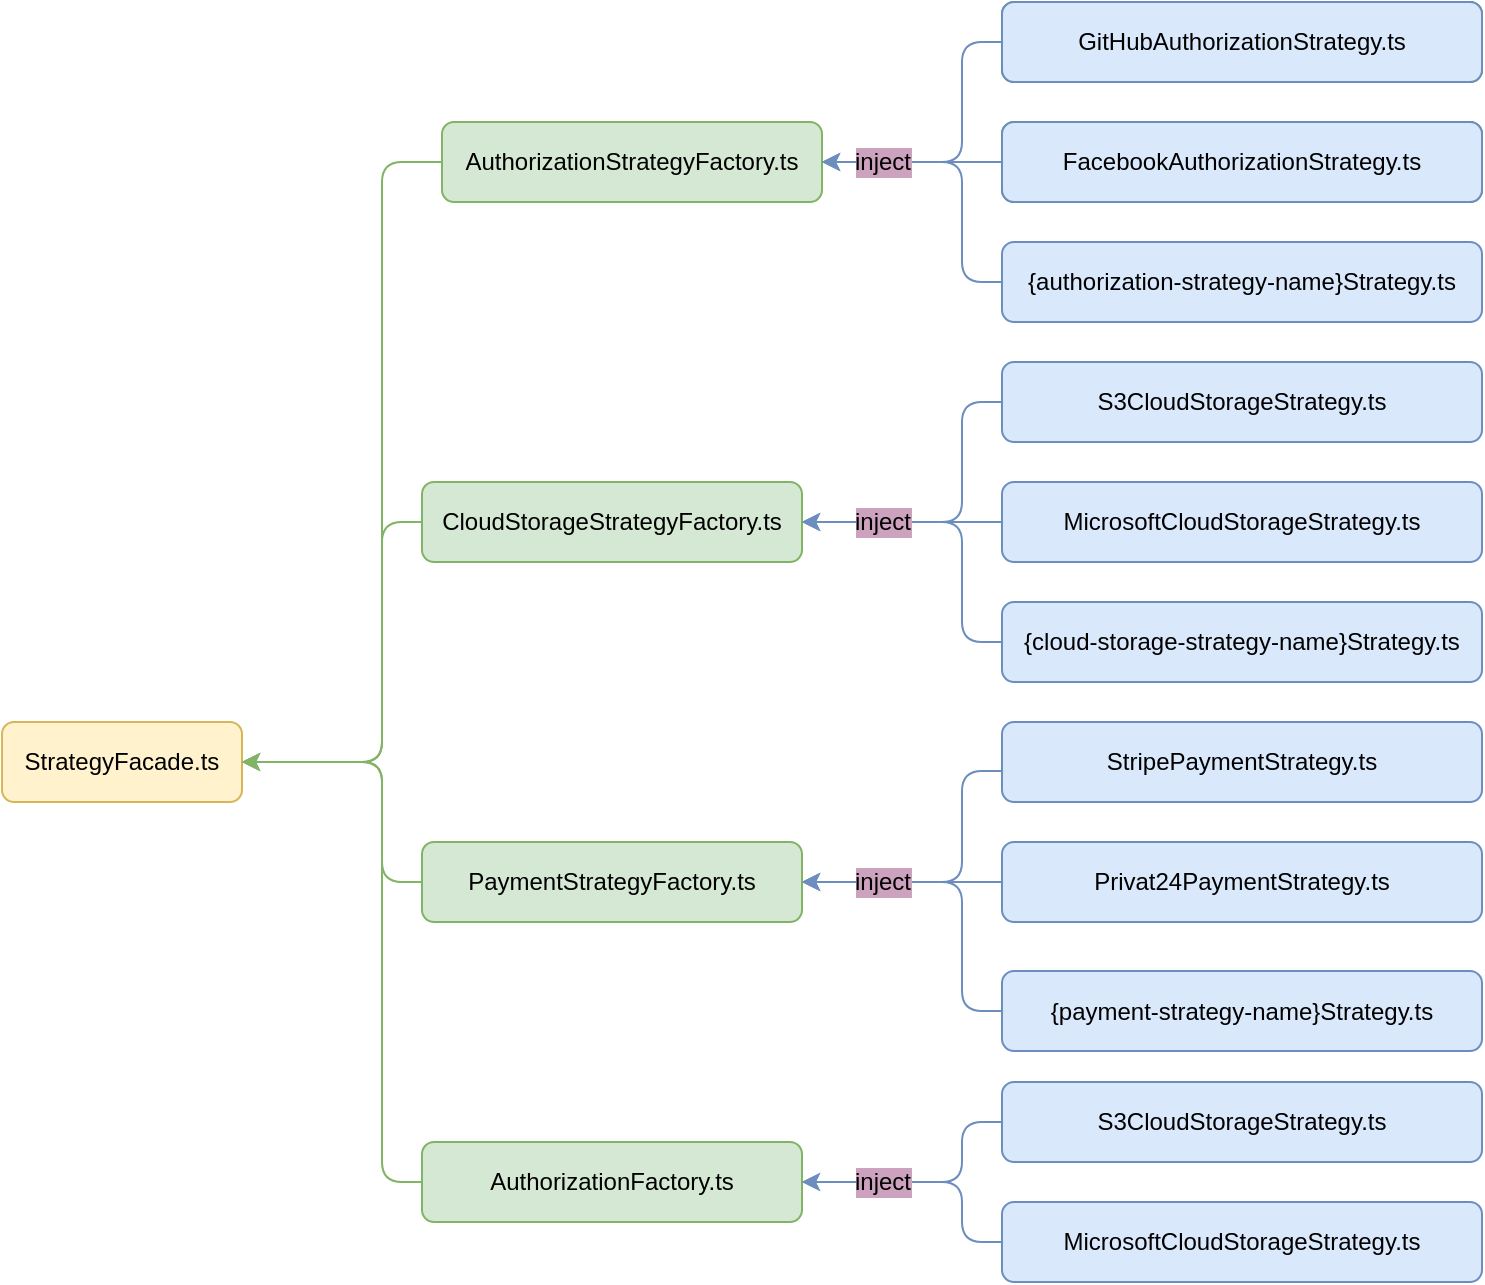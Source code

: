<mxfile version="21.1.4" type="device">
  <diagram name="Страница 1" id="Jw_WAsDO1xkft_p4qxD0">
    <mxGraphModel dx="1600" dy="718" grid="1" gridSize="10" guides="1" tooltips="1" connect="1" arrows="1" fold="1" page="1" pageScale="1" pageWidth="827" pageHeight="1169" math="0" shadow="0">
      <root>
        <mxCell id="0" />
        <mxCell id="1" parent="0" />
        <mxCell id="mUJ7a0KyAKg2utw57dHk-2" value="StrategyFacade.ts" style="rounded=1;whiteSpace=wrap;html=1;fillColor=#fff2cc;strokeColor=#d6b656;" parent="1" vertex="1">
          <mxGeometry x="40" y="370" width="120" height="40" as="geometry" />
        </mxCell>
        <mxCell id="mUJ7a0KyAKg2utw57dHk-55" style="edgeStyle=orthogonalEdgeStyle;rounded=1;orthogonalLoop=1;jettySize=auto;html=1;entryX=1;entryY=0.5;entryDx=0;entryDy=0;fillColor=#d5e8d4;strokeColor=#82b366;" parent="1" source="mUJ7a0KyAKg2utw57dHk-3" target="mUJ7a0KyAKg2utw57dHk-2" edge="1">
          <mxGeometry relative="1" as="geometry">
            <Array as="points">
              <mxPoint x="230" y="270" />
              <mxPoint x="230" y="390" />
            </Array>
          </mxGeometry>
        </mxCell>
        <mxCell id="mUJ7a0KyAKg2utw57dHk-3" value="CloudStorageStrategyFactory.ts" style="rounded=1;whiteSpace=wrap;html=1;fillColor=#d5e8d4;strokeColor=#82b366;" parent="1" vertex="1">
          <mxGeometry x="250" y="250" width="190" height="40" as="geometry" />
        </mxCell>
        <mxCell id="mUJ7a0KyAKg2utw57dHk-54" style="edgeStyle=orthogonalEdgeStyle;rounded=1;orthogonalLoop=1;jettySize=auto;html=1;entryX=1;entryY=0.5;entryDx=0;entryDy=0;fillColor=#d5e8d4;strokeColor=#82b366;" parent="1" source="mUJ7a0KyAKg2utw57dHk-11" target="mUJ7a0KyAKg2utw57dHk-2" edge="1">
          <mxGeometry relative="1" as="geometry">
            <Array as="points">
              <mxPoint x="230" y="90" />
              <mxPoint x="230" y="390" />
            </Array>
          </mxGeometry>
        </mxCell>
        <mxCell id="mUJ7a0KyAKg2utw57dHk-11" value="AuthorizationStrategyFactory.ts" style="rounded=1;whiteSpace=wrap;html=1;fillColor=#d5e8d4;strokeColor=#82b366;" parent="1" vertex="1">
          <mxGeometry x="260" y="70" width="190" height="40" as="geometry" />
        </mxCell>
        <mxCell id="mUJ7a0KyAKg2utw57dHk-56" style="edgeStyle=orthogonalEdgeStyle;rounded=1;orthogonalLoop=1;jettySize=auto;html=1;entryX=1;entryY=0.5;entryDx=0;entryDy=0;fillColor=#d5e8d4;strokeColor=#82b366;" parent="1" source="mUJ7a0KyAKg2utw57dHk-13" target="mUJ7a0KyAKg2utw57dHk-2" edge="1">
          <mxGeometry relative="1" as="geometry">
            <Array as="points">
              <mxPoint x="230" y="450" />
              <mxPoint x="230" y="390" />
            </Array>
          </mxGeometry>
        </mxCell>
        <mxCell id="mUJ7a0KyAKg2utw57dHk-13" value="PaymentStrategyFactory.ts" style="rounded=1;whiteSpace=wrap;html=1;fillColor=#d5e8d4;strokeColor=#82b366;" parent="1" vertex="1">
          <mxGeometry x="250" y="430" width="190" height="40" as="geometry" />
        </mxCell>
        <mxCell id="mUJ7a0KyAKg2utw57dHk-57" style="edgeStyle=orthogonalEdgeStyle;rounded=1;orthogonalLoop=1;jettySize=auto;html=1;entryX=1;entryY=0.5;entryDx=0;entryDy=0;fillColor=#d5e8d4;strokeColor=#82b366;" parent="1" source="mUJ7a0KyAKg2utw57dHk-14" target="mUJ7a0KyAKg2utw57dHk-2" edge="1">
          <mxGeometry relative="1" as="geometry">
            <Array as="points">
              <mxPoint x="230" y="600" />
              <mxPoint x="230" y="390" />
            </Array>
          </mxGeometry>
        </mxCell>
        <mxCell id="mUJ7a0KyAKg2utw57dHk-14" value="AuthorizationFactory.ts" style="rounded=1;whiteSpace=wrap;html=1;fillColor=#d5e8d4;strokeColor=#82b366;" parent="1" vertex="1">
          <mxGeometry x="250" y="580" width="190" height="40" as="geometry" />
        </mxCell>
        <mxCell id="mUJ7a0KyAKg2utw57dHk-15" value="FacebookAuthorizationStrategy.ts" style="rounded=1;whiteSpace=wrap;html=1;fillColor=#d5e8d4;strokeColor=#82b366;" parent="1" vertex="1">
          <mxGeometry x="540" y="70" width="240" height="40" as="geometry" />
        </mxCell>
        <mxCell id="mUJ7a0KyAKg2utw57dHk-16" value="GitHubAuthorizationStrategy.ts" style="rounded=1;whiteSpace=wrap;html=1;fillColor=#d5e8d4;strokeColor=#82b366;" parent="1" vertex="1">
          <mxGeometry x="540" y="10" width="240" height="40" as="geometry" />
        </mxCell>
        <mxCell id="mUJ7a0KyAKg2utw57dHk-38" style="edgeStyle=orthogonalEdgeStyle;rounded=1;orthogonalLoop=1;jettySize=auto;html=1;entryX=1;entryY=0.5;entryDx=0;entryDy=0;fillColor=#dae8fc;strokeColor=#6c8ebf;" parent="1" target="mUJ7a0KyAKg2utw57dHk-11" edge="1">
          <mxGeometry relative="1" as="geometry">
            <mxPoint x="540.0" y="150.034" as="sourcePoint" />
            <Array as="points">
              <mxPoint x="520" y="150" />
              <mxPoint x="520" y="90" />
            </Array>
          </mxGeometry>
        </mxCell>
        <mxCell id="mUJ7a0KyAKg2utw57dHk-18" value="{authorization-strategy-name}Strategy.ts" style="rounded=1;whiteSpace=wrap;html=1;fillColor=#dae8fc;strokeColor=#6c8ebf;" parent="1" vertex="1">
          <mxGeometry x="540" y="130" width="240" height="40" as="geometry" />
        </mxCell>
        <mxCell id="mUJ7a0KyAKg2utw57dHk-19" value="MicrosoftCloudStorageStrategy.ts" style="rounded=1;whiteSpace=wrap;html=1;fillColor=#dae8fc;strokeColor=#6c8ebf;" parent="1" vertex="1">
          <mxGeometry x="540" y="250" width="240" height="40" as="geometry" />
        </mxCell>
        <mxCell id="mUJ7a0KyAKg2utw57dHk-20" value="S3CloudStorageStrategy.ts" style="rounded=1;whiteSpace=wrap;html=1;fillColor=#dae8fc;strokeColor=#6c8ebf;" parent="1" vertex="1">
          <mxGeometry x="540" y="190" width="240" height="40" as="geometry" />
        </mxCell>
        <mxCell id="mUJ7a0KyAKg2utw57dHk-22" value="{cloud-storage-strategy-name}Strategy.ts" style="rounded=1;whiteSpace=wrap;html=1;fillColor=#dae8fc;strokeColor=#6c8ebf;" parent="1" vertex="1">
          <mxGeometry x="540" y="310" width="240" height="40" as="geometry" />
        </mxCell>
        <mxCell id="mUJ7a0KyAKg2utw57dHk-23" value="GitHubAuthorizationStrategy.ts" style="rounded=1;whiteSpace=wrap;html=1;fillColor=#d5e8d4;strokeColor=#82b366;" parent="1" vertex="1">
          <mxGeometry x="540" y="10" width="240" height="40" as="geometry" />
        </mxCell>
        <mxCell id="mUJ7a0KyAKg2utw57dHk-24" value="FacebookAuthorizationStrategy.ts" style="rounded=1;whiteSpace=wrap;html=1;fillColor=#d5e8d4;strokeColor=#82b366;" parent="1" vertex="1">
          <mxGeometry x="540" y="70" width="240" height="40" as="geometry" />
        </mxCell>
        <mxCell id="mUJ7a0KyAKg2utw57dHk-36" style="edgeStyle=orthogonalEdgeStyle;rounded=1;orthogonalLoop=1;jettySize=auto;html=1;entryX=1;entryY=0.5;entryDx=0;entryDy=0;fillColor=#dae8fc;strokeColor=#6c8ebf;" parent="1" source="mUJ7a0KyAKg2utw57dHk-25" target="mUJ7a0KyAKg2utw57dHk-11" edge="1">
          <mxGeometry relative="1" as="geometry">
            <Array as="points">
              <mxPoint x="520" y="30" />
              <mxPoint x="520" y="90" />
            </Array>
          </mxGeometry>
        </mxCell>
        <mxCell id="mUJ7a0KyAKg2utw57dHk-25" value="GitHubAuthorizationStrategy.ts" style="rounded=1;whiteSpace=wrap;html=1;fillColor=#dae8fc;strokeColor=#6c8ebf;" parent="1" vertex="1">
          <mxGeometry x="540" y="10" width="240" height="40" as="geometry" />
        </mxCell>
        <mxCell id="mUJ7a0KyAKg2utw57dHk-37" style="edgeStyle=orthogonalEdgeStyle;rounded=1;orthogonalLoop=1;jettySize=auto;html=1;entryX=1;entryY=0.5;entryDx=0;entryDy=0;fillColor=#dae8fc;strokeColor=#6c8ebf;" parent="1" source="mUJ7a0KyAKg2utw57dHk-26" target="mUJ7a0KyAKg2utw57dHk-11" edge="1">
          <mxGeometry relative="1" as="geometry">
            <Array as="points">
              <mxPoint x="490" y="90" />
              <mxPoint x="490" y="90" />
            </Array>
          </mxGeometry>
        </mxCell>
        <mxCell id="mUJ7a0KyAKg2utw57dHk-40" value="inject" style="edgeLabel;html=1;align=center;verticalAlign=middle;resizable=0;points=[];labelBackgroundColor=#CDA2BE;fontSize=12;" parent="mUJ7a0KyAKg2utw57dHk-37" vertex="1" connectable="0">
          <mxGeometry x="0.284" relative="1" as="geometry">
            <mxPoint x="-2" as="offset" />
          </mxGeometry>
        </mxCell>
        <mxCell id="mUJ7a0KyAKg2utw57dHk-26" value="FacebookAuthorizationStrategy.ts" style="rounded=1;whiteSpace=wrap;html=1;fillColor=#dae8fc;strokeColor=#6c8ebf;" parent="1" vertex="1">
          <mxGeometry x="540" y="70" width="240" height="40" as="geometry" />
        </mxCell>
        <mxCell id="mUJ7a0KyAKg2utw57dHk-27" value="Privat24PaymentStrategy.ts" style="rounded=1;whiteSpace=wrap;html=1;fillColor=#dae8fc;strokeColor=#6c8ebf;" parent="1" vertex="1">
          <mxGeometry x="540" y="430" width="240" height="40" as="geometry" />
        </mxCell>
        <mxCell id="mUJ7a0KyAKg2utw57dHk-28" value="StripePaymentStrategy.ts" style="rounded=1;whiteSpace=wrap;html=1;fillColor=#dae8fc;strokeColor=#6c8ebf;" parent="1" vertex="1">
          <mxGeometry x="540" y="370" width="240" height="40" as="geometry" />
        </mxCell>
        <mxCell id="mUJ7a0KyAKg2utw57dHk-30" value="{payment-strategy-name}Strategy.ts" style="rounded=1;whiteSpace=wrap;html=1;fillColor=#dae8fc;strokeColor=#6c8ebf;" parent="1" vertex="1">
          <mxGeometry x="540" y="494.51" width="240" height="40" as="geometry" />
        </mxCell>
        <mxCell id="mUJ7a0KyAKg2utw57dHk-52" style="edgeStyle=orthogonalEdgeStyle;rounded=1;orthogonalLoop=1;jettySize=auto;html=1;entryX=1;entryY=0.5;entryDx=0;entryDy=0;fillColor=#dae8fc;strokeColor=#6c8ebf;" parent="1" source="mUJ7a0KyAKg2utw57dHk-31" target="mUJ7a0KyAKg2utw57dHk-14" edge="1">
          <mxGeometry relative="1" as="geometry">
            <mxPoint x="450" y="610" as="targetPoint" />
            <Array as="points">
              <mxPoint x="520" y="630" />
              <mxPoint x="520" y="600" />
            </Array>
          </mxGeometry>
        </mxCell>
        <mxCell id="mUJ7a0KyAKg2utw57dHk-31" value="MicrosoftCloudStorageStrategy.ts" style="rounded=1;whiteSpace=wrap;html=1;fillColor=#dae8fc;strokeColor=#6c8ebf;" parent="1" vertex="1">
          <mxGeometry x="540" y="610" width="240" height="40" as="geometry" />
        </mxCell>
        <mxCell id="mUJ7a0KyAKg2utw57dHk-51" style="edgeStyle=orthogonalEdgeStyle;rounded=1;orthogonalLoop=1;jettySize=auto;html=1;entryX=1;entryY=0.5;entryDx=0;entryDy=0;fillColor=#dae8fc;strokeColor=#6c8ebf;" parent="1" source="mUJ7a0KyAKg2utw57dHk-32" target="mUJ7a0KyAKg2utw57dHk-14" edge="1">
          <mxGeometry relative="1" as="geometry">
            <Array as="points">
              <mxPoint x="520" y="570" />
              <mxPoint x="520" y="600" />
            </Array>
          </mxGeometry>
        </mxCell>
        <mxCell id="mUJ7a0KyAKg2utw57dHk-32" value="S3CloudStorageStrategy.ts" style="rounded=1;whiteSpace=wrap;html=1;fillColor=#dae8fc;strokeColor=#6c8ebf;" parent="1" vertex="1">
          <mxGeometry x="540" y="550" width="240" height="40" as="geometry" />
        </mxCell>
        <mxCell id="mUJ7a0KyAKg2utw57dHk-41" style="edgeStyle=orthogonalEdgeStyle;rounded=1;orthogonalLoop=1;jettySize=auto;html=1;entryX=1;entryY=0.5;entryDx=0;entryDy=0;fillColor=#dae8fc;strokeColor=#6c8ebf;" parent="1" target="mUJ7a0KyAKg2utw57dHk-3" edge="1">
          <mxGeometry relative="1" as="geometry">
            <mxPoint x="540" y="330" as="sourcePoint" />
            <mxPoint x="440" y="300" as="targetPoint" />
            <Array as="points">
              <mxPoint x="520" y="330" />
              <mxPoint x="520" y="270" />
            </Array>
          </mxGeometry>
        </mxCell>
        <mxCell id="mUJ7a0KyAKg2utw57dHk-43" style="edgeStyle=orthogonalEdgeStyle;rounded=1;orthogonalLoop=1;jettySize=auto;html=1;entryX=1;entryY=0.5;entryDx=0;entryDy=0;fillColor=#dae8fc;strokeColor=#6c8ebf;" parent="1" target="mUJ7a0KyAKg2utw57dHk-3" edge="1">
          <mxGeometry relative="1" as="geometry">
            <mxPoint x="540" y="210" as="sourcePoint" />
            <mxPoint x="440" y="300" as="targetPoint" />
            <Array as="points">
              <mxPoint x="520" y="210" />
              <mxPoint x="520" y="270" />
            </Array>
          </mxGeometry>
        </mxCell>
        <mxCell id="mUJ7a0KyAKg2utw57dHk-44" style="edgeStyle=orthogonalEdgeStyle;rounded=1;orthogonalLoop=1;jettySize=auto;html=1;entryX=1;entryY=0.5;entryDx=0;entryDy=0;fillColor=#dae8fc;strokeColor=#6c8ebf;exitX=0;exitY=0.5;exitDx=0;exitDy=0;" parent="1" source="mUJ7a0KyAKg2utw57dHk-19" edge="1">
          <mxGeometry relative="1" as="geometry">
            <mxPoint x="540" y="240" as="sourcePoint" />
            <mxPoint x="440" y="270.03" as="targetPoint" />
            <Array as="points">
              <mxPoint x="530" y="270" />
              <mxPoint x="530" y="270" />
            </Array>
          </mxGeometry>
        </mxCell>
        <mxCell id="mUJ7a0KyAKg2utw57dHk-45" value="inject" style="edgeLabel;html=1;align=center;verticalAlign=middle;resizable=0;points=[];labelBackgroundColor=#CDA2BE;fontSize=12;" parent="mUJ7a0KyAKg2utw57dHk-44" vertex="1" connectable="0">
          <mxGeometry x="0.284" relative="1" as="geometry">
            <mxPoint x="4" as="offset" />
          </mxGeometry>
        </mxCell>
        <mxCell id="mUJ7a0KyAKg2utw57dHk-46" style="edgeStyle=orthogonalEdgeStyle;rounded=1;orthogonalLoop=1;jettySize=auto;html=1;entryX=1;entryY=0.5;entryDx=0;entryDy=0;fillColor=#dae8fc;strokeColor=#6c8ebf;" parent="1" target="mUJ7a0KyAKg2utw57dHk-13" edge="1">
          <mxGeometry relative="1" as="geometry">
            <mxPoint x="540" y="514.5" as="sourcePoint" />
            <mxPoint x="440" y="484.5" as="targetPoint" />
            <Array as="points">
              <mxPoint x="520" y="515" />
              <mxPoint x="520" y="450" />
            </Array>
          </mxGeometry>
        </mxCell>
        <mxCell id="mUJ7a0KyAKg2utw57dHk-48" style="edgeStyle=orthogonalEdgeStyle;rounded=1;orthogonalLoop=1;jettySize=auto;html=1;entryX=1;entryY=0.5;entryDx=0;entryDy=0;fillColor=#dae8fc;strokeColor=#6c8ebf;" parent="1" target="mUJ7a0KyAKg2utw57dHk-13" edge="1">
          <mxGeometry relative="1" as="geometry">
            <mxPoint x="540" y="394.5" as="sourcePoint" />
            <mxPoint x="440" y="484.5" as="targetPoint" />
            <Array as="points">
              <mxPoint x="520" y="395" />
              <mxPoint x="520" y="450" />
            </Array>
          </mxGeometry>
        </mxCell>
        <mxCell id="mUJ7a0KyAKg2utw57dHk-49" style="edgeStyle=orthogonalEdgeStyle;rounded=1;orthogonalLoop=1;jettySize=auto;html=1;fillColor=#dae8fc;strokeColor=#6c8ebf;exitX=0;exitY=0.5;exitDx=0;exitDy=0;" parent="1" source="mUJ7a0KyAKg2utw57dHk-27" edge="1">
          <mxGeometry relative="1" as="geometry">
            <mxPoint x="540" y="454.5" as="sourcePoint" />
            <mxPoint x="440" y="450" as="targetPoint" />
            <Array as="points">
              <mxPoint x="530" y="450" />
              <mxPoint x="530" y="450" />
            </Array>
          </mxGeometry>
        </mxCell>
        <mxCell id="mUJ7a0KyAKg2utw57dHk-50" value="inject" style="edgeLabel;html=1;align=center;verticalAlign=middle;resizable=0;points=[];labelBackgroundColor=#CDA2BE;fontSize=12;" parent="mUJ7a0KyAKg2utw57dHk-49" vertex="1" connectable="0">
          <mxGeometry x="0.284" relative="1" as="geometry">
            <mxPoint x="4" as="offset" />
          </mxGeometry>
        </mxCell>
        <mxCell id="mUJ7a0KyAKg2utw57dHk-58" value="inject" style="edgeLabel;html=1;align=center;verticalAlign=middle;resizable=0;points=[];labelBackgroundColor=#CDA2BE;fontSize=12;" parent="1" vertex="1" connectable="0">
          <mxGeometry x="480.0" y="600.001" as="geometry" />
        </mxCell>
      </root>
    </mxGraphModel>
  </diagram>
</mxfile>
